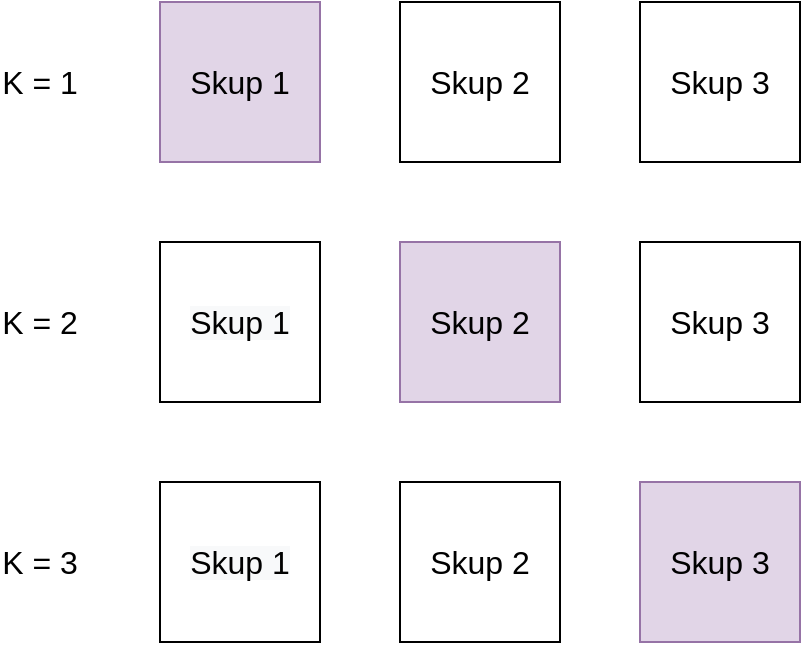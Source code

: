 <mxfile version="14.9.5" type="device"><diagram id="TtiUdBabGVYVywzbltlc" name="Page-3"><mxGraphModel dx="828" dy="763" grid="1" gridSize="10" guides="1" tooltips="1" connect="1" arrows="1" fold="1" page="1" pageScale="1" pageWidth="827" pageHeight="1169" math="0" shadow="0"><root><mxCell id="1-xk_phDAvttaqeavtVA-0"/><mxCell id="1-xk_phDAvttaqeavtVA-1" parent="1-xk_phDAvttaqeavtVA-0"/><mxCell id="xOcl01iCR16lV2r72nko-0" value="&lt;font style=&quot;font-size: 16px&quot;&gt;Skup 1&lt;/font&gt;" style="whiteSpace=wrap;html=1;aspect=fixed;fillColor=#e1d5e7;strokeColor=#9673a6;" vertex="1" parent="1-xk_phDAvttaqeavtVA-1"><mxGeometry x="200" y="160" width="80" height="80" as="geometry"/></mxCell><mxCell id="xOcl01iCR16lV2r72nko-1" value="&lt;span style=&quot;font-size: 16px&quot;&gt;Skup 2&lt;/span&gt;" style="whiteSpace=wrap;html=1;aspect=fixed;fillColor=#e1d5e7;strokeColor=#9673a6;" vertex="1" parent="1-xk_phDAvttaqeavtVA-1"><mxGeometry x="320" y="280" width="80" height="80" as="geometry"/></mxCell><mxCell id="xOcl01iCR16lV2r72nko-2" value="&lt;span style=&quot;font-size: 16px&quot;&gt;Skup 3&lt;/span&gt;" style="whiteSpace=wrap;html=1;aspect=fixed;fillColor=#e1d5e7;strokeColor=#9673a6;" vertex="1" parent="1-xk_phDAvttaqeavtVA-1"><mxGeometry x="440" y="400" width="80" height="80" as="geometry"/></mxCell><mxCell id="xOcl01iCR16lV2r72nko-3" value="&lt;span style=&quot;font-size: 16px&quot;&gt;Skup 2&lt;/span&gt;" style="whiteSpace=wrap;html=1;aspect=fixed;" vertex="1" parent="1-xk_phDAvttaqeavtVA-1"><mxGeometry x="320" y="160" width="80" height="80" as="geometry"/></mxCell><mxCell id="xOcl01iCR16lV2r72nko-4" value="&lt;span style=&quot;font-size: 16px&quot;&gt;Skup 3&lt;/span&gt;" style="whiteSpace=wrap;html=1;aspect=fixed;" vertex="1" parent="1-xk_phDAvttaqeavtVA-1"><mxGeometry x="440" y="160" width="80" height="80" as="geometry"/></mxCell><mxCell id="xOcl01iCR16lV2r72nko-5" value="&lt;span style=&quot;color: rgb(0, 0, 0); font-family: helvetica; font-size: 16px; font-style: normal; font-weight: normal; letter-spacing: normal; text-align: center; text-indent: 0px; text-transform: none; word-spacing: 0px; background-color: rgb(248, 249, 250); text-decoration: none; display: inline; float: none;&quot;&gt;Skup 1&lt;/span&gt;" style="whiteSpace=wrap;html=1;aspect=fixed;" vertex="1" parent="1-xk_phDAvttaqeavtVA-1"><mxGeometry x="200" y="280" width="80" height="80" as="geometry"/></mxCell><mxCell id="xOcl01iCR16lV2r72nko-6" value="&lt;span style=&quot;font-size: 16px&quot;&gt;Skup 3&lt;/span&gt;" style="whiteSpace=wrap;html=1;aspect=fixed;" vertex="1" parent="1-xk_phDAvttaqeavtVA-1"><mxGeometry x="440" y="280" width="80" height="80" as="geometry"/></mxCell><mxCell id="xOcl01iCR16lV2r72nko-7" value="&lt;span style=&quot;color: rgb(0, 0, 0); font-family: helvetica; font-size: 16px; font-style: normal; font-weight: normal; letter-spacing: normal; text-align: center; text-indent: 0px; text-transform: none; word-spacing: 0px; background-color: rgb(248, 249, 250); text-decoration: none; display: inline; float: none;&quot;&gt;Skup 1&lt;/span&gt;" style="whiteSpace=wrap;html=1;aspect=fixed;" vertex="1" parent="1-xk_phDAvttaqeavtVA-1"><mxGeometry x="200" y="400" width="80" height="80" as="geometry"/></mxCell><mxCell id="xOcl01iCR16lV2r72nko-8" value="&lt;span style=&quot;font-size: 16px&quot;&gt;Skup 2&lt;/span&gt;" style="whiteSpace=wrap;html=1;aspect=fixed;" vertex="1" parent="1-xk_phDAvttaqeavtVA-1"><mxGeometry x="320" y="400" width="80" height="80" as="geometry"/></mxCell><mxCell id="xOcl01iCR16lV2r72nko-9" value="K = 1" style="text;html=1;strokeColor=none;fillColor=none;align=center;verticalAlign=middle;whiteSpace=wrap;rounded=0;fontSize=16;" vertex="1" parent="1-xk_phDAvttaqeavtVA-1"><mxGeometry x="120" y="190" width="40" height="20" as="geometry"/></mxCell><mxCell id="xOcl01iCR16lV2r72nko-10" value="K = 2" style="text;html=1;strokeColor=none;fillColor=none;align=center;verticalAlign=middle;whiteSpace=wrap;rounded=0;fontSize=16;" vertex="1" parent="1-xk_phDAvttaqeavtVA-1"><mxGeometry x="120" y="310" width="40" height="20" as="geometry"/></mxCell><mxCell id="xOcl01iCR16lV2r72nko-11" value="K = 3" style="text;html=1;strokeColor=none;fillColor=none;align=center;verticalAlign=middle;whiteSpace=wrap;rounded=0;fontSize=16;" vertex="1" parent="1-xk_phDAvttaqeavtVA-1"><mxGeometry x="120" y="430" width="40" height="20" as="geometry"/></mxCell></root></mxGraphModel></diagram></mxfile>